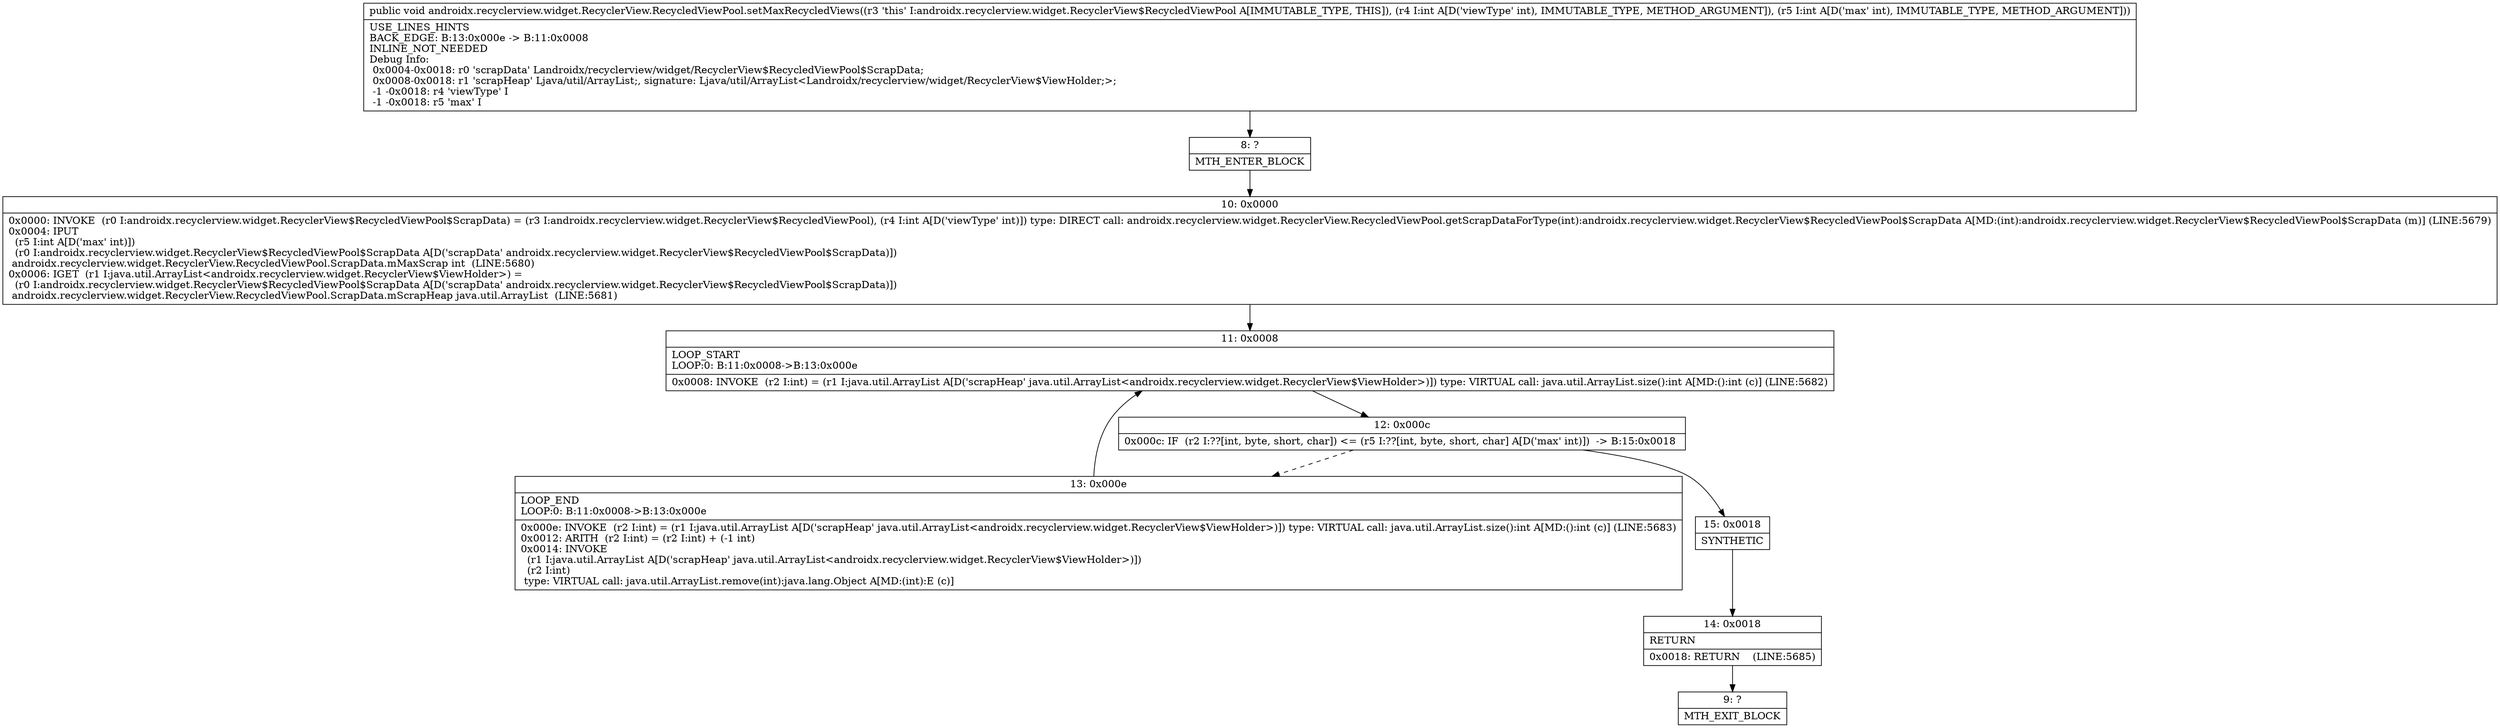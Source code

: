 digraph "CFG forandroidx.recyclerview.widget.RecyclerView.RecycledViewPool.setMaxRecycledViews(II)V" {
Node_8 [shape=record,label="{8\:\ ?|MTH_ENTER_BLOCK\l}"];
Node_10 [shape=record,label="{10\:\ 0x0000|0x0000: INVOKE  (r0 I:androidx.recyclerview.widget.RecyclerView$RecycledViewPool$ScrapData) = (r3 I:androidx.recyclerview.widget.RecyclerView$RecycledViewPool), (r4 I:int A[D('viewType' int)]) type: DIRECT call: androidx.recyclerview.widget.RecyclerView.RecycledViewPool.getScrapDataForType(int):androidx.recyclerview.widget.RecyclerView$RecycledViewPool$ScrapData A[MD:(int):androidx.recyclerview.widget.RecyclerView$RecycledViewPool$ScrapData (m)] (LINE:5679)\l0x0004: IPUT  \l  (r5 I:int A[D('max' int)])\l  (r0 I:androidx.recyclerview.widget.RecyclerView$RecycledViewPool$ScrapData A[D('scrapData' androidx.recyclerview.widget.RecyclerView$RecycledViewPool$ScrapData)])\l androidx.recyclerview.widget.RecyclerView.RecycledViewPool.ScrapData.mMaxScrap int  (LINE:5680)\l0x0006: IGET  (r1 I:java.util.ArrayList\<androidx.recyclerview.widget.RecyclerView$ViewHolder\>) = \l  (r0 I:androidx.recyclerview.widget.RecyclerView$RecycledViewPool$ScrapData A[D('scrapData' androidx.recyclerview.widget.RecyclerView$RecycledViewPool$ScrapData)])\l androidx.recyclerview.widget.RecyclerView.RecycledViewPool.ScrapData.mScrapHeap java.util.ArrayList  (LINE:5681)\l}"];
Node_11 [shape=record,label="{11\:\ 0x0008|LOOP_START\lLOOP:0: B:11:0x0008\-\>B:13:0x000e\l|0x0008: INVOKE  (r2 I:int) = (r1 I:java.util.ArrayList A[D('scrapHeap' java.util.ArrayList\<androidx.recyclerview.widget.RecyclerView$ViewHolder\>)]) type: VIRTUAL call: java.util.ArrayList.size():int A[MD:():int (c)] (LINE:5682)\l}"];
Node_12 [shape=record,label="{12\:\ 0x000c|0x000c: IF  (r2 I:??[int, byte, short, char]) \<= (r5 I:??[int, byte, short, char] A[D('max' int)])  \-\> B:15:0x0018 \l}"];
Node_13 [shape=record,label="{13\:\ 0x000e|LOOP_END\lLOOP:0: B:11:0x0008\-\>B:13:0x000e\l|0x000e: INVOKE  (r2 I:int) = (r1 I:java.util.ArrayList A[D('scrapHeap' java.util.ArrayList\<androidx.recyclerview.widget.RecyclerView$ViewHolder\>)]) type: VIRTUAL call: java.util.ArrayList.size():int A[MD:():int (c)] (LINE:5683)\l0x0012: ARITH  (r2 I:int) = (r2 I:int) + (\-1 int) \l0x0014: INVOKE  \l  (r1 I:java.util.ArrayList A[D('scrapHeap' java.util.ArrayList\<androidx.recyclerview.widget.RecyclerView$ViewHolder\>)])\l  (r2 I:int)\l type: VIRTUAL call: java.util.ArrayList.remove(int):java.lang.Object A[MD:(int):E (c)]\l}"];
Node_15 [shape=record,label="{15\:\ 0x0018|SYNTHETIC\l}"];
Node_14 [shape=record,label="{14\:\ 0x0018|RETURN\l|0x0018: RETURN    (LINE:5685)\l}"];
Node_9 [shape=record,label="{9\:\ ?|MTH_EXIT_BLOCK\l}"];
MethodNode[shape=record,label="{public void androidx.recyclerview.widget.RecyclerView.RecycledViewPool.setMaxRecycledViews((r3 'this' I:androidx.recyclerview.widget.RecyclerView$RecycledViewPool A[IMMUTABLE_TYPE, THIS]), (r4 I:int A[D('viewType' int), IMMUTABLE_TYPE, METHOD_ARGUMENT]), (r5 I:int A[D('max' int), IMMUTABLE_TYPE, METHOD_ARGUMENT]))  | USE_LINES_HINTS\lBACK_EDGE: B:13:0x000e \-\> B:11:0x0008\lINLINE_NOT_NEEDED\lDebug Info:\l  0x0004\-0x0018: r0 'scrapData' Landroidx\/recyclerview\/widget\/RecyclerView$RecycledViewPool$ScrapData;\l  0x0008\-0x0018: r1 'scrapHeap' Ljava\/util\/ArrayList;, signature: Ljava\/util\/ArrayList\<Landroidx\/recyclerview\/widget\/RecyclerView$ViewHolder;\>;\l  \-1 \-0x0018: r4 'viewType' I\l  \-1 \-0x0018: r5 'max' I\l}"];
MethodNode -> Node_8;Node_8 -> Node_10;
Node_10 -> Node_11;
Node_11 -> Node_12;
Node_12 -> Node_13[style=dashed];
Node_12 -> Node_15;
Node_13 -> Node_11;
Node_15 -> Node_14;
Node_14 -> Node_9;
}


